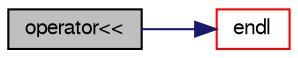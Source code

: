 digraph "operator&lt;&lt;"
{
  bgcolor="transparent";
  edge [fontname="FreeSans",fontsize="10",labelfontname="FreeSans",labelfontsize="10"];
  node [fontname="FreeSans",fontsize="10",shape=record];
  rankdir="LR";
  Node111586 [label="operator\<\<",height=0.2,width=0.4,color="black", fillcolor="grey75", style="filled", fontcolor="black"];
  Node111586 -> Node111587 [color="midnightblue",fontsize="10",style="solid",fontname="FreeSans"];
  Node111587 [label="endl",height=0.2,width=0.4,color="red",URL="$a21124.html#a2db8fe02a0d3909e9351bb4275b23ce4",tooltip="Add newline and flush stream. "];
}
